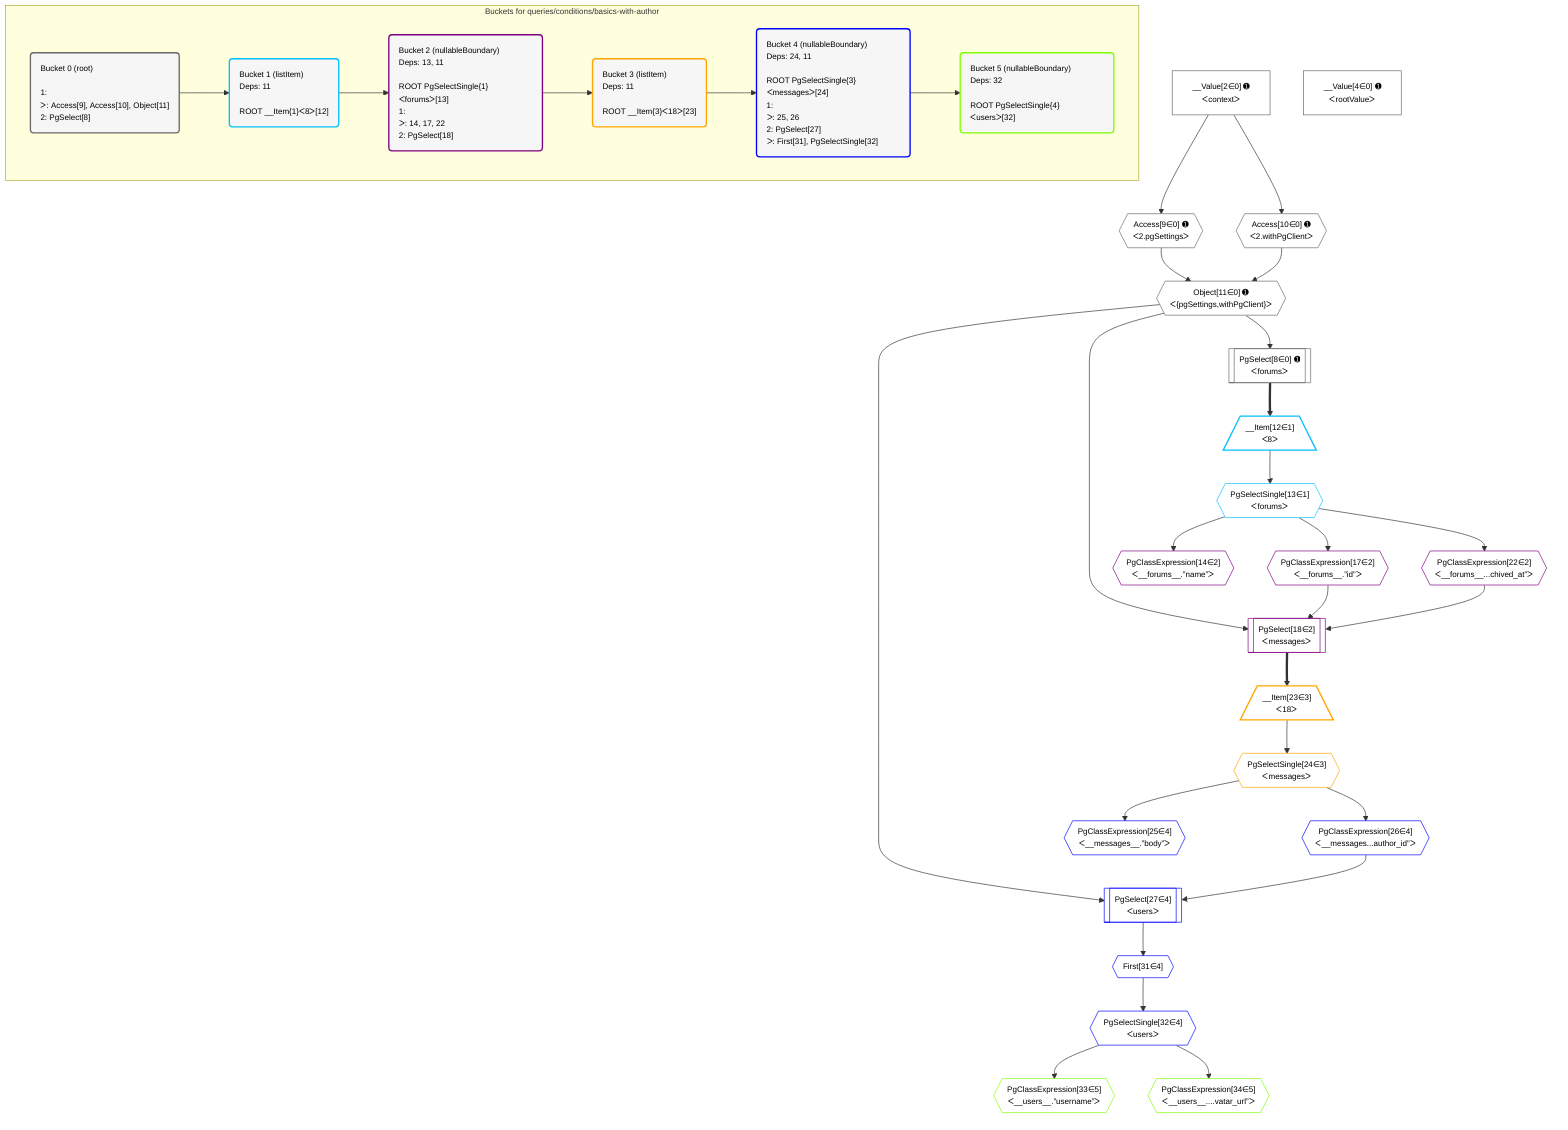%%{init: {'themeVariables': { 'fontSize': '12px'}}}%%
graph TD
    classDef path fill:#eee,stroke:#000,color:#000
    classDef plan fill:#fff,stroke-width:1px,color:#000
    classDef itemplan fill:#fff,stroke-width:2px,color:#000
    classDef unbatchedplan fill:#dff,stroke-width:1px,color:#000
    classDef sideeffectplan fill:#fcc,stroke-width:2px,color:#000
    classDef bucket fill:#f6f6f6,color:#000,stroke-width:2px,text-align:left


    %% plan dependencies
    Object11{{"Object[11∈0] ➊<br />ᐸ{pgSettings,withPgClient}ᐳ"}}:::plan
    Access9{{"Access[9∈0] ➊<br />ᐸ2.pgSettingsᐳ"}}:::plan
    Access10{{"Access[10∈0] ➊<br />ᐸ2.withPgClientᐳ"}}:::plan
    Access9 & Access10 --> Object11
    PgSelect8[["PgSelect[8∈0] ➊<br />ᐸforumsᐳ"]]:::plan
    Object11 --> PgSelect8
    __Value2["__Value[2∈0] ➊<br />ᐸcontextᐳ"]:::plan
    __Value2 --> Access9
    __Value2 --> Access10
    __Value4["__Value[4∈0] ➊<br />ᐸrootValueᐳ"]:::plan
    __Item12[/"__Item[12∈1]<br />ᐸ8ᐳ"\]:::itemplan
    PgSelect8 ==> __Item12
    PgSelectSingle13{{"PgSelectSingle[13∈1]<br />ᐸforumsᐳ"}}:::plan
    __Item12 --> PgSelectSingle13
    PgSelect18[["PgSelect[18∈2]<br />ᐸmessagesᐳ"]]:::plan
    PgClassExpression17{{"PgClassExpression[17∈2]<br />ᐸ__forums__.”id”ᐳ"}}:::plan
    PgClassExpression22{{"PgClassExpression[22∈2]<br />ᐸ__forums__...chived_at”ᐳ"}}:::plan
    Object11 & PgClassExpression17 & PgClassExpression22 --> PgSelect18
    PgClassExpression14{{"PgClassExpression[14∈2]<br />ᐸ__forums__.”name”ᐳ"}}:::plan
    PgSelectSingle13 --> PgClassExpression14
    PgSelectSingle13 --> PgClassExpression17
    PgSelectSingle13 --> PgClassExpression22
    __Item23[/"__Item[23∈3]<br />ᐸ18ᐳ"\]:::itemplan
    PgSelect18 ==> __Item23
    PgSelectSingle24{{"PgSelectSingle[24∈3]<br />ᐸmessagesᐳ"}}:::plan
    __Item23 --> PgSelectSingle24
    PgSelect27[["PgSelect[27∈4]<br />ᐸusersᐳ"]]:::plan
    PgClassExpression26{{"PgClassExpression[26∈4]<br />ᐸ__messages...author_id”ᐳ"}}:::plan
    Object11 & PgClassExpression26 --> PgSelect27
    PgClassExpression25{{"PgClassExpression[25∈4]<br />ᐸ__messages__.”body”ᐳ"}}:::plan
    PgSelectSingle24 --> PgClassExpression25
    PgSelectSingle24 --> PgClassExpression26
    First31{{"First[31∈4]"}}:::plan
    PgSelect27 --> First31
    PgSelectSingle32{{"PgSelectSingle[32∈4]<br />ᐸusersᐳ"}}:::plan
    First31 --> PgSelectSingle32
    PgClassExpression33{{"PgClassExpression[33∈5]<br />ᐸ__users__.”username”ᐳ"}}:::plan
    PgSelectSingle32 --> PgClassExpression33
    PgClassExpression34{{"PgClassExpression[34∈5]<br />ᐸ__users__....vatar_url”ᐳ"}}:::plan
    PgSelectSingle32 --> PgClassExpression34

    %% define steps

    subgraph "Buckets for queries/conditions/basics-with-author"
    Bucket0("Bucket 0 (root)<br /><br />1: <br />ᐳ: Access[9], Access[10], Object[11]<br />2: PgSelect[8]"):::bucket
    classDef bucket0 stroke:#696969
    class Bucket0,__Value2,__Value4,PgSelect8,Access9,Access10,Object11 bucket0
    Bucket1("Bucket 1 (listItem)<br />Deps: 11<br /><br />ROOT __Item{1}ᐸ8ᐳ[12]"):::bucket
    classDef bucket1 stroke:#00bfff
    class Bucket1,__Item12,PgSelectSingle13 bucket1
    Bucket2("Bucket 2 (nullableBoundary)<br />Deps: 13, 11<br /><br />ROOT PgSelectSingle{1}ᐸforumsᐳ[13]<br />1: <br />ᐳ: 14, 17, 22<br />2: PgSelect[18]"):::bucket
    classDef bucket2 stroke:#7f007f
    class Bucket2,PgClassExpression14,PgClassExpression17,PgSelect18,PgClassExpression22 bucket2
    Bucket3("Bucket 3 (listItem)<br />Deps: 11<br /><br />ROOT __Item{3}ᐸ18ᐳ[23]"):::bucket
    classDef bucket3 stroke:#ffa500
    class Bucket3,__Item23,PgSelectSingle24 bucket3
    Bucket4("Bucket 4 (nullableBoundary)<br />Deps: 24, 11<br /><br />ROOT PgSelectSingle{3}ᐸmessagesᐳ[24]<br />1: <br />ᐳ: 25, 26<br />2: PgSelect[27]<br />ᐳ: First[31], PgSelectSingle[32]"):::bucket
    classDef bucket4 stroke:#0000ff
    class Bucket4,PgClassExpression25,PgClassExpression26,PgSelect27,First31,PgSelectSingle32 bucket4
    Bucket5("Bucket 5 (nullableBoundary)<br />Deps: 32<br /><br />ROOT PgSelectSingle{4}ᐸusersᐳ[32]"):::bucket
    classDef bucket5 stroke:#7fff00
    class Bucket5,PgClassExpression33,PgClassExpression34 bucket5
    Bucket0 --> Bucket1
    Bucket1 --> Bucket2
    Bucket2 --> Bucket3
    Bucket3 --> Bucket4
    Bucket4 --> Bucket5
    end